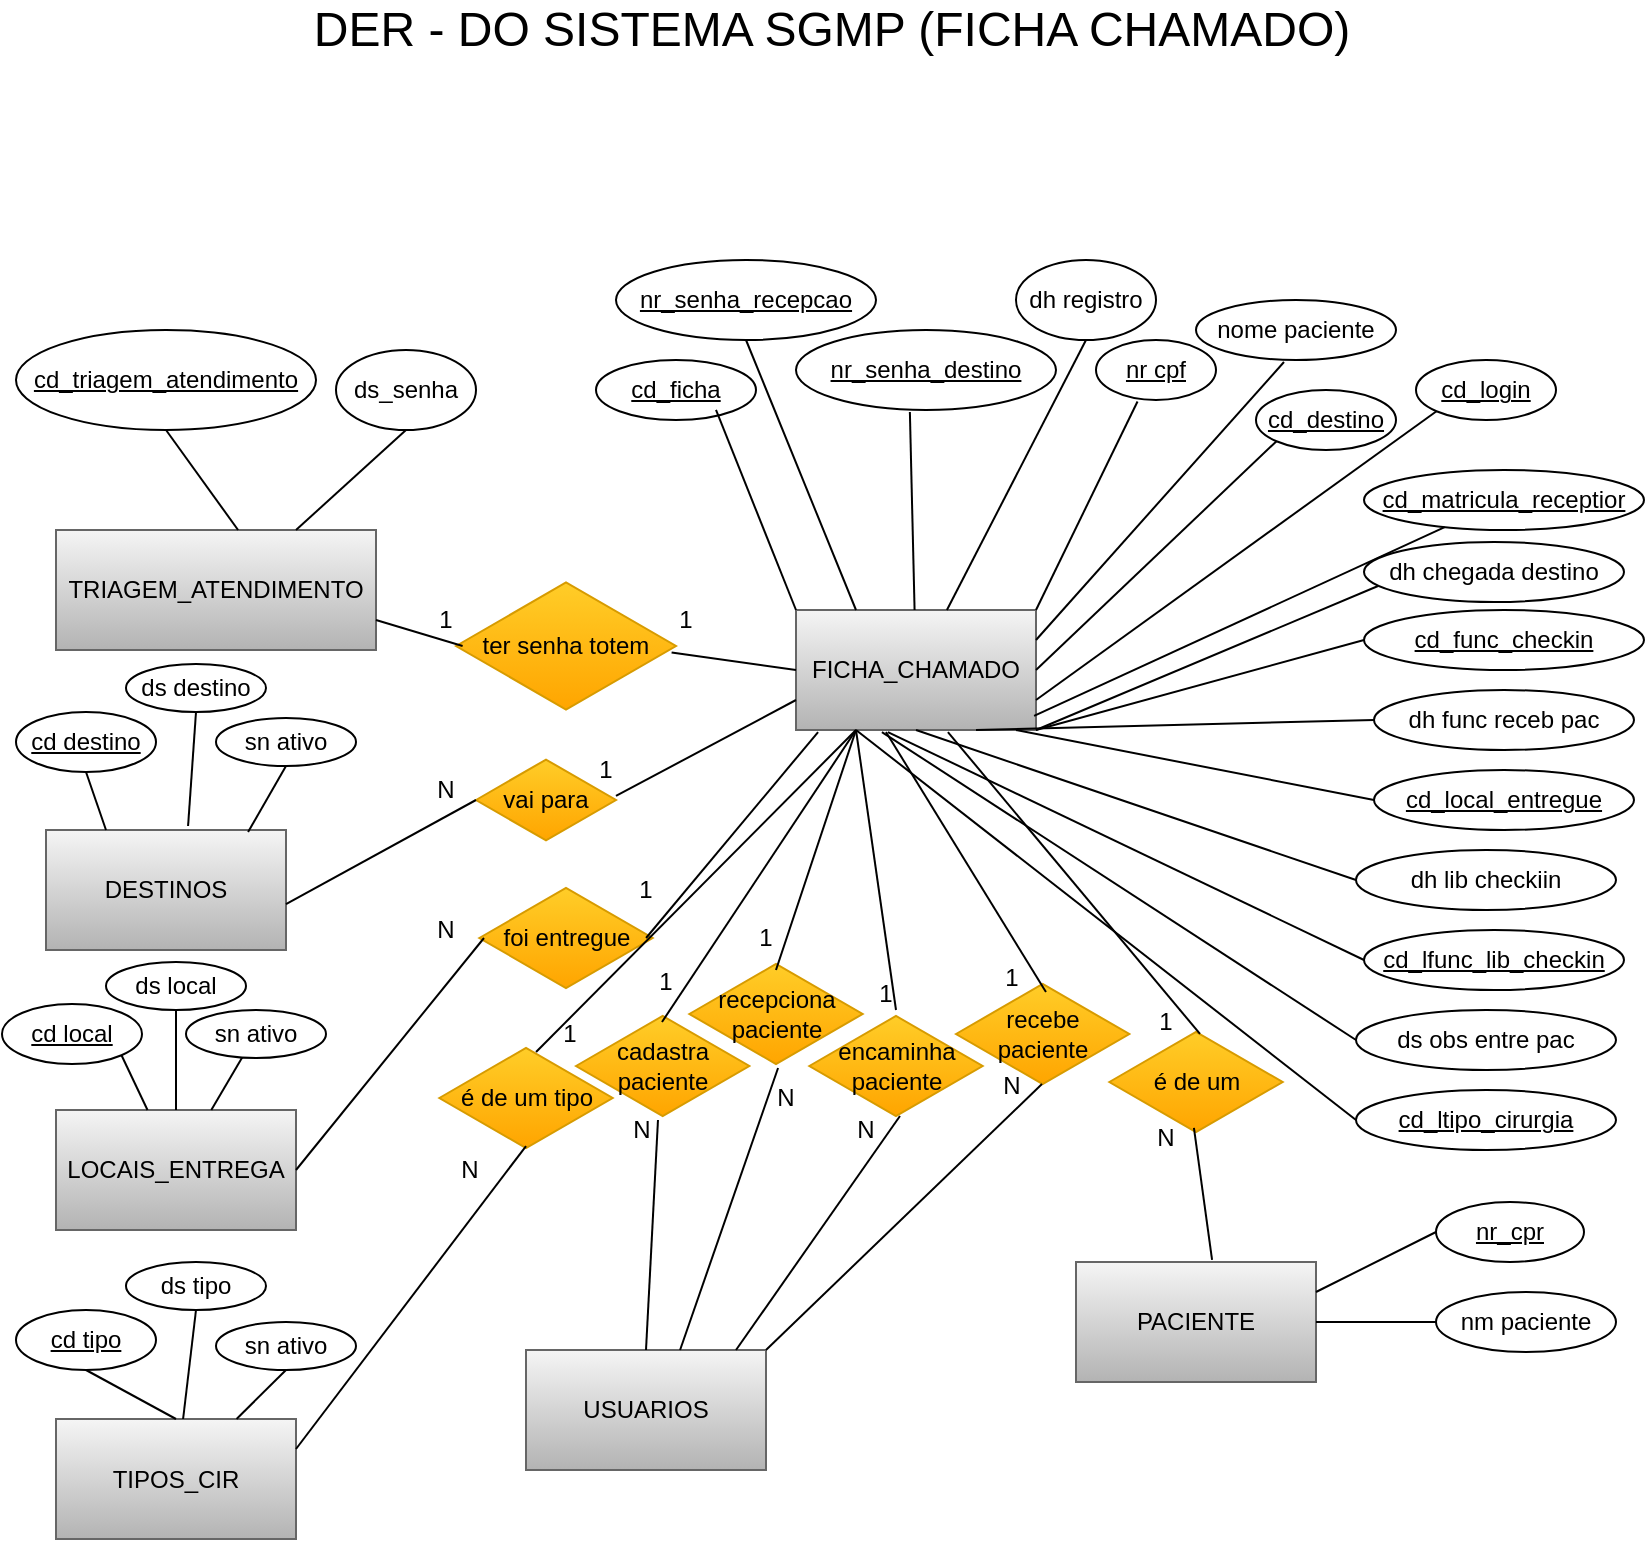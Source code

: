 <mxfile version="20.8.20" type="github">
  <diagram name="Página-1" id="LD10V7lSq9T8Y7XWwP9y">
    <mxGraphModel dx="880" dy="476" grid="1" gridSize="10" guides="1" tooltips="1" connect="1" arrows="1" fold="1" page="1" pageScale="1" pageWidth="827" pageHeight="1169" math="0" shadow="0">
      <root>
        <mxCell id="0" />
        <mxCell id="1" parent="0" />
        <mxCell id="zRoMdkS9_1AER4-9lOQv-1" value="TRIAGEM_ATENDIMENTO" style="rounded=0;whiteSpace=wrap;html=1;fillColor=#f5f5f5;gradientColor=#b3b3b3;strokeColor=#666666;" vertex="1" parent="1">
          <mxGeometry x="27" y="285" width="160" height="60" as="geometry" />
        </mxCell>
        <mxCell id="zRoMdkS9_1AER4-9lOQv-2" value="&lt;u&gt;cd_triagem_atendimento&lt;/u&gt;" style="ellipse;whiteSpace=wrap;html=1;" vertex="1" parent="1">
          <mxGeometry x="7" y="185" width="150" height="50" as="geometry" />
        </mxCell>
        <mxCell id="zRoMdkS9_1AER4-9lOQv-3" value="ds_senha" style="ellipse;whiteSpace=wrap;html=1;" vertex="1" parent="1">
          <mxGeometry x="167" y="195" width="70" height="40" as="geometry" />
        </mxCell>
        <mxCell id="zRoMdkS9_1AER4-9lOQv-4" value="" style="endArrow=none;html=1;rounded=0;exitX=0.5;exitY=1;exitDx=0;exitDy=0;entryX=0.569;entryY=0;entryDx=0;entryDy=0;entryPerimeter=0;" edge="1" parent="1" source="zRoMdkS9_1AER4-9lOQv-2" target="zRoMdkS9_1AER4-9lOQv-1">
          <mxGeometry width="50" height="50" relative="1" as="geometry">
            <mxPoint x="377" y="315" as="sourcePoint" />
            <mxPoint x="427" y="265" as="targetPoint" />
          </mxGeometry>
        </mxCell>
        <mxCell id="zRoMdkS9_1AER4-9lOQv-5" value="" style="endArrow=none;html=1;rounded=0;exitX=0.75;exitY=0;exitDx=0;exitDy=0;entryX=0.5;entryY=1;entryDx=0;entryDy=0;" edge="1" parent="1" source="zRoMdkS9_1AER4-9lOQv-1" target="zRoMdkS9_1AER4-9lOQv-3">
          <mxGeometry width="50" height="50" relative="1" as="geometry">
            <mxPoint x="377" y="315" as="sourcePoint" />
            <mxPoint x="427" y="265" as="targetPoint" />
          </mxGeometry>
        </mxCell>
        <mxCell id="zRoMdkS9_1AER4-9lOQv-6" value="FICHA_CHAMADO" style="rounded=0;whiteSpace=wrap;html=1;fillColor=#f5f5f5;gradientColor=#b3b3b3;strokeColor=#666666;" vertex="1" parent="1">
          <mxGeometry x="397" y="325" width="120" height="60" as="geometry" />
        </mxCell>
        <mxCell id="zRoMdkS9_1AER4-9lOQv-7" value="&lt;u&gt;cd_ficha&lt;/u&gt;" style="ellipse;whiteSpace=wrap;html=1;" vertex="1" parent="1">
          <mxGeometry x="297" y="200" width="80" height="30" as="geometry" />
        </mxCell>
        <mxCell id="zRoMdkS9_1AER4-9lOQv-8" value="" style="endArrow=none;html=1;rounded=0;entryX=0.75;entryY=0.833;entryDx=0;entryDy=0;entryPerimeter=0;exitX=0;exitY=0;exitDx=0;exitDy=0;" edge="1" parent="1" source="zRoMdkS9_1AER4-9lOQv-6" target="zRoMdkS9_1AER4-9lOQv-7">
          <mxGeometry width="50" height="50" relative="1" as="geometry">
            <mxPoint x="377" y="315" as="sourcePoint" />
            <mxPoint x="427" y="265" as="targetPoint" />
          </mxGeometry>
        </mxCell>
        <mxCell id="zRoMdkS9_1AER4-9lOQv-10" value="&lt;u&gt;nr_senha_recepcao&lt;/u&gt;" style="ellipse;whiteSpace=wrap;html=1;" vertex="1" parent="1">
          <mxGeometry x="307" y="150" width="130" height="40" as="geometry" />
        </mxCell>
        <mxCell id="zRoMdkS9_1AER4-9lOQv-11" value="" style="endArrow=none;html=1;rounded=0;entryX=0.5;entryY=1;entryDx=0;entryDy=0;exitX=0.25;exitY=0;exitDx=0;exitDy=0;" edge="1" parent="1" source="zRoMdkS9_1AER4-9lOQv-6" target="zRoMdkS9_1AER4-9lOQv-10">
          <mxGeometry width="50" height="50" relative="1" as="geometry">
            <mxPoint x="377" y="315" as="sourcePoint" />
            <mxPoint x="427" y="265" as="targetPoint" />
          </mxGeometry>
        </mxCell>
        <mxCell id="zRoMdkS9_1AER4-9lOQv-13" value="&lt;u&gt;nr_senha_destino&lt;/u&gt;" style="ellipse;whiteSpace=wrap;html=1;" vertex="1" parent="1">
          <mxGeometry x="397" y="185" width="130" height="40" as="geometry" />
        </mxCell>
        <mxCell id="zRoMdkS9_1AER4-9lOQv-14" value="" style="endArrow=none;html=1;rounded=0;entryX=0.438;entryY=1.025;entryDx=0;entryDy=0;entryPerimeter=0;" edge="1" parent="1" source="zRoMdkS9_1AER4-9lOQv-6" target="zRoMdkS9_1AER4-9lOQv-13">
          <mxGeometry width="50" height="50" relative="1" as="geometry">
            <mxPoint x="377" y="315" as="sourcePoint" />
            <mxPoint x="427" y="265" as="targetPoint" />
          </mxGeometry>
        </mxCell>
        <mxCell id="zRoMdkS9_1AER4-9lOQv-15" value="dh registro" style="ellipse;whiteSpace=wrap;html=1;" vertex="1" parent="1">
          <mxGeometry x="507" y="150" width="70" height="40" as="geometry" />
        </mxCell>
        <mxCell id="zRoMdkS9_1AER4-9lOQv-16" value="" style="endArrow=none;html=1;rounded=0;entryX=0.5;entryY=1;entryDx=0;entryDy=0;" edge="1" parent="1" source="zRoMdkS9_1AER4-9lOQv-6" target="zRoMdkS9_1AER4-9lOQv-15">
          <mxGeometry width="50" height="50" relative="1" as="geometry">
            <mxPoint x="377" y="315" as="sourcePoint" />
            <mxPoint x="427" y="265" as="targetPoint" />
          </mxGeometry>
        </mxCell>
        <mxCell id="zRoMdkS9_1AER4-9lOQv-17" value="&lt;u&gt;nr cpf&lt;/u&gt;" style="ellipse;whiteSpace=wrap;html=1;" vertex="1" parent="1">
          <mxGeometry x="547" y="190" width="60" height="30" as="geometry" />
        </mxCell>
        <mxCell id="zRoMdkS9_1AER4-9lOQv-18" value="" style="endArrow=none;html=1;rounded=0;entryX=0.346;entryY=1.025;entryDx=0;entryDy=0;entryPerimeter=0;exitX=1;exitY=0;exitDx=0;exitDy=0;" edge="1" parent="1" source="zRoMdkS9_1AER4-9lOQv-6" target="zRoMdkS9_1AER4-9lOQv-17">
          <mxGeometry width="50" height="50" relative="1" as="geometry">
            <mxPoint x="377" y="315" as="sourcePoint" />
            <mxPoint x="427" y="265" as="targetPoint" />
          </mxGeometry>
        </mxCell>
        <mxCell id="zRoMdkS9_1AER4-9lOQv-19" value="nome paciente" style="ellipse;whiteSpace=wrap;html=1;" vertex="1" parent="1">
          <mxGeometry x="597" y="170" width="100" height="30" as="geometry" />
        </mxCell>
        <mxCell id="zRoMdkS9_1AER4-9lOQv-20" value="" style="endArrow=none;html=1;rounded=0;entryX=0.44;entryY=1.033;entryDx=0;entryDy=0;entryPerimeter=0;exitX=1;exitY=0.25;exitDx=0;exitDy=0;" edge="1" parent="1" source="zRoMdkS9_1AER4-9lOQv-6" target="zRoMdkS9_1AER4-9lOQv-19">
          <mxGeometry width="50" height="50" relative="1" as="geometry">
            <mxPoint x="377" y="315" as="sourcePoint" />
            <mxPoint x="427" y="265" as="targetPoint" />
          </mxGeometry>
        </mxCell>
        <mxCell id="zRoMdkS9_1AER4-9lOQv-21" value="&lt;u&gt;cd_destino&lt;/u&gt;" style="ellipse;whiteSpace=wrap;html=1;" vertex="1" parent="1">
          <mxGeometry x="627" y="215" width="70" height="30" as="geometry" />
        </mxCell>
        <mxCell id="zRoMdkS9_1AER4-9lOQv-22" value="" style="endArrow=none;html=1;rounded=0;entryX=0;entryY=1;entryDx=0;entryDy=0;exitX=1;exitY=0.5;exitDx=0;exitDy=0;" edge="1" parent="1" source="zRoMdkS9_1AER4-9lOQv-6" target="zRoMdkS9_1AER4-9lOQv-21">
          <mxGeometry width="50" height="50" relative="1" as="geometry">
            <mxPoint x="597" y="315" as="sourcePoint" />
            <mxPoint x="647" y="255" as="targetPoint" />
          </mxGeometry>
        </mxCell>
        <mxCell id="zRoMdkS9_1AER4-9lOQv-23" value="&lt;u&gt;cd_login&lt;/u&gt;" style="ellipse;whiteSpace=wrap;html=1;" vertex="1" parent="1">
          <mxGeometry x="707" y="200" width="70" height="30" as="geometry" />
        </mxCell>
        <mxCell id="zRoMdkS9_1AER4-9lOQv-24" value="" style="endArrow=none;html=1;rounded=0;entryX=0;entryY=1;entryDx=0;entryDy=0;exitX=1;exitY=0.75;exitDx=0;exitDy=0;" edge="1" parent="1" source="zRoMdkS9_1AER4-9lOQv-6" target="zRoMdkS9_1AER4-9lOQv-23">
          <mxGeometry width="50" height="50" relative="1" as="geometry">
            <mxPoint x="597" y="315" as="sourcePoint" />
            <mxPoint x="647" y="265" as="targetPoint" />
          </mxGeometry>
        </mxCell>
        <mxCell id="zRoMdkS9_1AER4-9lOQv-25" value="&lt;u&gt;cd_matricula_receptior&lt;/u&gt;" style="ellipse;whiteSpace=wrap;html=1;" vertex="1" parent="1">
          <mxGeometry x="681" y="255" width="140" height="30" as="geometry" />
        </mxCell>
        <mxCell id="zRoMdkS9_1AER4-9lOQv-26" value="" style="endArrow=none;html=1;rounded=0;exitX=0.992;exitY=0.883;exitDx=0;exitDy=0;exitPerimeter=0;" edge="1" parent="1" source="zRoMdkS9_1AER4-9lOQv-6" target="zRoMdkS9_1AER4-9lOQv-25">
          <mxGeometry width="50" height="50" relative="1" as="geometry">
            <mxPoint x="597" y="315" as="sourcePoint" />
            <mxPoint x="647" y="265" as="targetPoint" />
          </mxGeometry>
        </mxCell>
        <mxCell id="zRoMdkS9_1AER4-9lOQv-27" value="dh chegada destino" style="ellipse;whiteSpace=wrap;html=1;" vertex="1" parent="1">
          <mxGeometry x="681" y="291" width="130" height="30" as="geometry" />
        </mxCell>
        <mxCell id="zRoMdkS9_1AER4-9lOQv-28" value="" style="endArrow=none;html=1;rounded=0;exitX=1;exitY=1;exitDx=0;exitDy=0;entryX=0.054;entryY=0.733;entryDx=0;entryDy=0;entryPerimeter=0;" edge="1" parent="1" source="zRoMdkS9_1AER4-9lOQv-6" target="zRoMdkS9_1AER4-9lOQv-27">
          <mxGeometry width="50" height="50" relative="1" as="geometry">
            <mxPoint x="597" y="315" as="sourcePoint" />
            <mxPoint x="647" y="265" as="targetPoint" />
          </mxGeometry>
        </mxCell>
        <mxCell id="zRoMdkS9_1AER4-9lOQv-29" value="&lt;u&gt;cd_func_checkin&lt;/u&gt;" style="ellipse;whiteSpace=wrap;html=1;" vertex="1" parent="1">
          <mxGeometry x="681" y="325" width="140" height="30" as="geometry" />
        </mxCell>
        <mxCell id="zRoMdkS9_1AER4-9lOQv-30" value="" style="endArrow=none;html=1;rounded=0;exitX=1;exitY=1;exitDx=0;exitDy=0;entryX=0;entryY=0.5;entryDx=0;entryDy=0;" edge="1" parent="1" source="zRoMdkS9_1AER4-9lOQv-6" target="zRoMdkS9_1AER4-9lOQv-29">
          <mxGeometry width="50" height="50" relative="1" as="geometry">
            <mxPoint x="597" y="315" as="sourcePoint" />
            <mxPoint x="647" y="265" as="targetPoint" />
          </mxGeometry>
        </mxCell>
        <mxCell id="zRoMdkS9_1AER4-9lOQv-31" value="dh func receb pac" style="ellipse;whiteSpace=wrap;html=1;" vertex="1" parent="1">
          <mxGeometry x="686" y="365" width="130" height="30" as="geometry" />
        </mxCell>
        <mxCell id="zRoMdkS9_1AER4-9lOQv-32" value="" style="endArrow=none;html=1;rounded=0;exitX=0.75;exitY=1;exitDx=0;exitDy=0;entryX=0;entryY=0.5;entryDx=0;entryDy=0;" edge="1" parent="1" source="zRoMdkS9_1AER4-9lOQv-6" target="zRoMdkS9_1AER4-9lOQv-31">
          <mxGeometry width="50" height="50" relative="1" as="geometry">
            <mxPoint x="597" y="315" as="sourcePoint" />
            <mxPoint x="647" y="265" as="targetPoint" />
          </mxGeometry>
        </mxCell>
        <mxCell id="zRoMdkS9_1AER4-9lOQv-33" value="&lt;u&gt;cd_local_entregue&lt;/u&gt;" style="ellipse;whiteSpace=wrap;html=1;" vertex="1" parent="1">
          <mxGeometry x="686" y="405" width="130" height="30" as="geometry" />
        </mxCell>
        <mxCell id="zRoMdkS9_1AER4-9lOQv-34" value="" style="endArrow=none;html=1;rounded=0;entryX=0;entryY=0.5;entryDx=0;entryDy=0;" edge="1" parent="1" target="zRoMdkS9_1AER4-9lOQv-33">
          <mxGeometry width="50" height="50" relative="1" as="geometry">
            <mxPoint x="507" y="385" as="sourcePoint" />
            <mxPoint x="647" y="265" as="targetPoint" />
          </mxGeometry>
        </mxCell>
        <mxCell id="zRoMdkS9_1AER4-9lOQv-35" value="dh lib checkiin" style="ellipse;whiteSpace=wrap;html=1;" vertex="1" parent="1">
          <mxGeometry x="677" y="445" width="130" height="30" as="geometry" />
        </mxCell>
        <mxCell id="zRoMdkS9_1AER4-9lOQv-36" value="" style="endArrow=none;html=1;rounded=0;exitX=0.5;exitY=1;exitDx=0;exitDy=0;entryX=0;entryY=0.5;entryDx=0;entryDy=0;" edge="1" parent="1" source="zRoMdkS9_1AER4-9lOQv-6" target="zRoMdkS9_1AER4-9lOQv-35">
          <mxGeometry width="50" height="50" relative="1" as="geometry">
            <mxPoint x="597" y="315" as="sourcePoint" />
            <mxPoint x="647" y="265" as="targetPoint" />
          </mxGeometry>
        </mxCell>
        <mxCell id="zRoMdkS9_1AER4-9lOQv-37" value="&lt;u&gt;cd_lfunc_lib_checkin&lt;/u&gt;" style="ellipse;whiteSpace=wrap;html=1;" vertex="1" parent="1">
          <mxGeometry x="681" y="485" width="130" height="30" as="geometry" />
        </mxCell>
        <mxCell id="zRoMdkS9_1AER4-9lOQv-38" value="" style="endArrow=none;html=1;rounded=0;exitX=0.383;exitY=1.017;exitDx=0;exitDy=0;exitPerimeter=0;entryX=0;entryY=0.5;entryDx=0;entryDy=0;" edge="1" parent="1" source="zRoMdkS9_1AER4-9lOQv-6" target="zRoMdkS9_1AER4-9lOQv-37">
          <mxGeometry width="50" height="50" relative="1" as="geometry">
            <mxPoint x="597" y="315" as="sourcePoint" />
            <mxPoint x="677" y="495" as="targetPoint" />
          </mxGeometry>
        </mxCell>
        <mxCell id="zRoMdkS9_1AER4-9lOQv-39" value="ds obs entre pac" style="ellipse;whiteSpace=wrap;html=1;" vertex="1" parent="1">
          <mxGeometry x="677" y="525" width="130" height="30" as="geometry" />
        </mxCell>
        <mxCell id="zRoMdkS9_1AER4-9lOQv-40" value="" style="endArrow=none;html=1;rounded=0;entryX=0.358;entryY=1.017;entryDx=0;entryDy=0;entryPerimeter=0;exitX=0;exitY=0.5;exitDx=0;exitDy=0;" edge="1" parent="1" source="zRoMdkS9_1AER4-9lOQv-39" target="zRoMdkS9_1AER4-9lOQv-6">
          <mxGeometry width="50" height="50" relative="1" as="geometry">
            <mxPoint x="417" y="415" as="sourcePoint" />
            <mxPoint x="467" y="365" as="targetPoint" />
          </mxGeometry>
        </mxCell>
        <mxCell id="zRoMdkS9_1AER4-9lOQv-41" value="&lt;u&gt;cd_ltipo_cirurgia&lt;/u&gt;" style="ellipse;whiteSpace=wrap;html=1;" vertex="1" parent="1">
          <mxGeometry x="677" y="565" width="130" height="30" as="geometry" />
        </mxCell>
        <mxCell id="zRoMdkS9_1AER4-9lOQv-42" value="" style="endArrow=none;html=1;rounded=0;entryX=0.25;entryY=1;entryDx=0;entryDy=0;exitX=0;exitY=0.5;exitDx=0;exitDy=0;" edge="1" parent="1" source="zRoMdkS9_1AER4-9lOQv-41" target="zRoMdkS9_1AER4-9lOQv-6">
          <mxGeometry width="50" height="50" relative="1" as="geometry">
            <mxPoint x="417" y="415" as="sourcePoint" />
            <mxPoint x="467" y="365" as="targetPoint" />
          </mxGeometry>
        </mxCell>
        <mxCell id="zRoMdkS9_1AER4-9lOQv-43" value="ter senha totem" style="html=1;whiteSpace=wrap;aspect=fixed;shape=isoRectangle;fillColor=#ffcd28;gradientColor=#ffa500;strokeColor=#d79b00;" vertex="1" parent="1">
          <mxGeometry x="227" y="310" width="110" height="66" as="geometry" />
        </mxCell>
        <mxCell id="zRoMdkS9_1AER4-9lOQv-44" value="" style="endArrow=none;html=1;rounded=0;entryX=1;entryY=0.75;entryDx=0;entryDy=0;exitX=0.03;exitY=0.5;exitDx=0;exitDy=0;exitPerimeter=0;" edge="1" parent="1" source="zRoMdkS9_1AER4-9lOQv-43" target="zRoMdkS9_1AER4-9lOQv-1">
          <mxGeometry width="50" height="50" relative="1" as="geometry">
            <mxPoint x="157" y="415" as="sourcePoint" />
            <mxPoint x="207" y="365" as="targetPoint" />
          </mxGeometry>
        </mxCell>
        <mxCell id="zRoMdkS9_1AER4-9lOQv-45" value="" style="endArrow=none;html=1;rounded=0;entryX=0.98;entryY=0.55;entryDx=0;entryDy=0;entryPerimeter=0;exitX=0;exitY=0.5;exitDx=0;exitDy=0;" edge="1" parent="1" source="zRoMdkS9_1AER4-9lOQv-6" target="zRoMdkS9_1AER4-9lOQv-43">
          <mxGeometry width="50" height="50" relative="1" as="geometry">
            <mxPoint x="157" y="415" as="sourcePoint" />
            <mxPoint x="207" y="365" as="targetPoint" />
          </mxGeometry>
        </mxCell>
        <mxCell id="zRoMdkS9_1AER4-9lOQv-46" value="1" style="text;html=1;strokeColor=none;fillColor=none;align=center;verticalAlign=middle;whiteSpace=wrap;rounded=0;" vertex="1" parent="1">
          <mxGeometry x="207" y="320" width="30" height="20" as="geometry" />
        </mxCell>
        <mxCell id="zRoMdkS9_1AER4-9lOQv-47" value="1" style="text;html=1;strokeColor=none;fillColor=none;align=center;verticalAlign=middle;whiteSpace=wrap;rounded=0;" vertex="1" parent="1">
          <mxGeometry x="327" y="320" width="30" height="20" as="geometry" />
        </mxCell>
        <mxCell id="zRoMdkS9_1AER4-9lOQv-48" value="DESTINOS" style="rounded=0;whiteSpace=wrap;html=1;fillColor=#f5f5f5;gradientColor=#b3b3b3;strokeColor=#666666;" vertex="1" parent="1">
          <mxGeometry x="22" y="435" width="120" height="60" as="geometry" />
        </mxCell>
        <mxCell id="zRoMdkS9_1AER4-9lOQv-49" value="LOCAIS_ENTREGA" style="rounded=0;whiteSpace=wrap;html=1;fillColor=#f5f5f5;gradientColor=#b3b3b3;strokeColor=#666666;" vertex="1" parent="1">
          <mxGeometry x="27" y="575" width="120" height="60" as="geometry" />
        </mxCell>
        <mxCell id="zRoMdkS9_1AER4-9lOQv-50" value="TIPOS_CIR" style="rounded=0;whiteSpace=wrap;html=1;fillColor=#f5f5f5;gradientColor=#b3b3b3;strokeColor=#666666;" vertex="1" parent="1">
          <mxGeometry x="27" y="729.5" width="120" height="60" as="geometry" />
        </mxCell>
        <mxCell id="zRoMdkS9_1AER4-9lOQv-53" value="USUARIOS" style="rounded=0;whiteSpace=wrap;html=1;fillColor=#f5f5f5;gradientColor=#b3b3b3;strokeColor=#666666;" vertex="1" parent="1">
          <mxGeometry x="262" y="695" width="120" height="60" as="geometry" />
        </mxCell>
        <mxCell id="zRoMdkS9_1AER4-9lOQv-54" value="PACIENTE" style="rounded=0;whiteSpace=wrap;html=1;fillColor=#f5f5f5;gradientColor=#b3b3b3;strokeColor=#666666;" vertex="1" parent="1">
          <mxGeometry x="537" y="651" width="120" height="60" as="geometry" />
        </mxCell>
        <mxCell id="zRoMdkS9_1AER4-9lOQv-55" value="&lt;u&gt;cd destino&lt;/u&gt;" style="ellipse;whiteSpace=wrap;html=1;" vertex="1" parent="1">
          <mxGeometry x="7" y="376" width="70" height="30" as="geometry" />
        </mxCell>
        <mxCell id="zRoMdkS9_1AER4-9lOQv-56" value="ds destino" style="ellipse;whiteSpace=wrap;html=1;" vertex="1" parent="1">
          <mxGeometry x="62" y="352" width="70" height="24" as="geometry" />
        </mxCell>
        <mxCell id="zRoMdkS9_1AER4-9lOQv-57" value="sn ativo" style="ellipse;whiteSpace=wrap;html=1;" vertex="1" parent="1">
          <mxGeometry x="107" y="379" width="70" height="24" as="geometry" />
        </mxCell>
        <mxCell id="zRoMdkS9_1AER4-9lOQv-58" value="" style="endArrow=none;html=1;rounded=0;entryX=0.5;entryY=1;entryDx=0;entryDy=0;exitX=0.25;exitY=0;exitDx=0;exitDy=0;" edge="1" parent="1" source="zRoMdkS9_1AER4-9lOQv-48" target="zRoMdkS9_1AER4-9lOQv-55">
          <mxGeometry width="50" height="50" relative="1" as="geometry">
            <mxPoint x="157" y="415" as="sourcePoint" />
            <mxPoint x="207" y="365" as="targetPoint" />
          </mxGeometry>
        </mxCell>
        <mxCell id="zRoMdkS9_1AER4-9lOQv-59" value="" style="endArrow=none;html=1;rounded=0;entryX=0.5;entryY=1;entryDx=0;entryDy=0;exitX=0.592;exitY=-0.033;exitDx=0;exitDy=0;exitPerimeter=0;" edge="1" parent="1" source="zRoMdkS9_1AER4-9lOQv-48" target="zRoMdkS9_1AER4-9lOQv-56">
          <mxGeometry width="50" height="50" relative="1" as="geometry">
            <mxPoint x="157" y="415" as="sourcePoint" />
            <mxPoint x="207" y="365" as="targetPoint" />
          </mxGeometry>
        </mxCell>
        <mxCell id="zRoMdkS9_1AER4-9lOQv-60" value="" style="endArrow=none;html=1;rounded=0;entryX=0.5;entryY=1;entryDx=0;entryDy=0;exitX=0.842;exitY=0.017;exitDx=0;exitDy=0;exitPerimeter=0;" edge="1" parent="1" source="zRoMdkS9_1AER4-9lOQv-48" target="zRoMdkS9_1AER4-9lOQv-57">
          <mxGeometry width="50" height="50" relative="1" as="geometry">
            <mxPoint x="157" y="415" as="sourcePoint" />
            <mxPoint x="207" y="365" as="targetPoint" />
          </mxGeometry>
        </mxCell>
        <mxCell id="zRoMdkS9_1AER4-9lOQv-61" value="vai para" style="html=1;whiteSpace=wrap;aspect=fixed;shape=isoRectangle;fillColor=#ffcd28;gradientColor=#ffa500;strokeColor=#d79b00;" vertex="1" parent="1">
          <mxGeometry x="237" y="399" width="70" height="42" as="geometry" />
        </mxCell>
        <mxCell id="zRoMdkS9_1AER4-9lOQv-62" value="" style="endArrow=none;html=1;rounded=0;exitX=1;exitY=0.617;exitDx=0;exitDy=0;exitPerimeter=0;entryX=0;entryY=0.5;entryDx=0;entryDy=0;entryPerimeter=0;" edge="1" parent="1" source="zRoMdkS9_1AER4-9lOQv-48" target="zRoMdkS9_1AER4-9lOQv-61">
          <mxGeometry width="50" height="50" relative="1" as="geometry">
            <mxPoint x="157" y="415" as="sourcePoint" />
            <mxPoint x="207" y="365" as="targetPoint" />
          </mxGeometry>
        </mxCell>
        <mxCell id="zRoMdkS9_1AER4-9lOQv-63" value="" style="endArrow=none;html=1;rounded=0;entryX=0;entryY=0.75;entryDx=0;entryDy=0;exitX=1;exitY=0.452;exitDx=0;exitDy=0;exitPerimeter=0;" edge="1" parent="1" source="zRoMdkS9_1AER4-9lOQv-61" target="zRoMdkS9_1AER4-9lOQv-6">
          <mxGeometry width="50" height="50" relative="1" as="geometry">
            <mxPoint x="157" y="415" as="sourcePoint" />
            <mxPoint x="207" y="365" as="targetPoint" />
          </mxGeometry>
        </mxCell>
        <mxCell id="zRoMdkS9_1AER4-9lOQv-64" value="1" style="text;html=1;strokeColor=none;fillColor=none;align=center;verticalAlign=middle;whiteSpace=wrap;rounded=0;" vertex="1" parent="1">
          <mxGeometry x="287" y="395" width="30" height="20" as="geometry" />
        </mxCell>
        <mxCell id="zRoMdkS9_1AER4-9lOQv-65" value="N" style="text;html=1;strokeColor=none;fillColor=none;align=center;verticalAlign=middle;whiteSpace=wrap;rounded=0;" vertex="1" parent="1">
          <mxGeometry x="207" y="405" width="30" height="20" as="geometry" />
        </mxCell>
        <mxCell id="zRoMdkS9_1AER4-9lOQv-66" value="foi entregue" style="html=1;whiteSpace=wrap;aspect=fixed;shape=isoRectangle;fillColor=#ffcd28;gradientColor=#ffa500;strokeColor=#d79b00;" vertex="1" parent="1">
          <mxGeometry x="238.66" y="463" width="86.67" height="52" as="geometry" />
        </mxCell>
        <mxCell id="zRoMdkS9_1AER4-9lOQv-67" value="" style="endArrow=none;html=1;rounded=0;entryX=0.092;entryY=1.017;entryDx=0;entryDy=0;entryPerimeter=0;exitX=0.962;exitY=0.5;exitDx=0;exitDy=0;exitPerimeter=0;" edge="1" parent="1" source="zRoMdkS9_1AER4-9lOQv-66" target="zRoMdkS9_1AER4-9lOQv-6">
          <mxGeometry width="50" height="50" relative="1" as="geometry">
            <mxPoint x="287" y="465" as="sourcePoint" />
            <mxPoint x="207" y="365" as="targetPoint" />
          </mxGeometry>
        </mxCell>
        <mxCell id="zRoMdkS9_1AER4-9lOQv-68" value="" style="endArrow=none;html=1;rounded=0;entryX=0.027;entryY=0.5;entryDx=0;entryDy=0;entryPerimeter=0;exitX=1;exitY=0.5;exitDx=0;exitDy=0;" edge="1" parent="1" source="zRoMdkS9_1AER4-9lOQv-49" target="zRoMdkS9_1AER4-9lOQv-66">
          <mxGeometry width="50" height="50" relative="1" as="geometry">
            <mxPoint x="157" y="415" as="sourcePoint" />
            <mxPoint x="207" y="365" as="targetPoint" />
          </mxGeometry>
        </mxCell>
        <mxCell id="zRoMdkS9_1AER4-9lOQv-69" value="1" style="text;html=1;strokeColor=none;fillColor=none;align=center;verticalAlign=middle;whiteSpace=wrap;rounded=0;" vertex="1" parent="1">
          <mxGeometry x="307" y="455" width="30" height="20" as="geometry" />
        </mxCell>
        <mxCell id="zRoMdkS9_1AER4-9lOQv-70" value="N" style="text;html=1;strokeColor=none;fillColor=none;align=center;verticalAlign=middle;whiteSpace=wrap;rounded=0;" vertex="1" parent="1">
          <mxGeometry x="207" y="475" width="30" height="20" as="geometry" />
        </mxCell>
        <mxCell id="zRoMdkS9_1AER4-9lOQv-71" value="&lt;u&gt;cd local&lt;/u&gt;" style="ellipse;whiteSpace=wrap;html=1;" vertex="1" parent="1">
          <mxGeometry y="522" width="70" height="30" as="geometry" />
        </mxCell>
        <mxCell id="zRoMdkS9_1AER4-9lOQv-72" value="" style="endArrow=none;html=1;rounded=0;entryX=1;entryY=1;entryDx=0;entryDy=0;" edge="1" parent="1" source="zRoMdkS9_1AER4-9lOQv-49" target="zRoMdkS9_1AER4-9lOQv-71">
          <mxGeometry width="50" height="50" relative="1" as="geometry">
            <mxPoint x="157" y="615" as="sourcePoint" />
            <mxPoint x="207" y="565" as="targetPoint" />
          </mxGeometry>
        </mxCell>
        <mxCell id="zRoMdkS9_1AER4-9lOQv-73" value="ds local" style="ellipse;whiteSpace=wrap;html=1;" vertex="1" parent="1">
          <mxGeometry x="52" y="501" width="70" height="24" as="geometry" />
        </mxCell>
        <mxCell id="zRoMdkS9_1AER4-9lOQv-74" value="" style="endArrow=none;html=1;rounded=0;entryX=0.5;entryY=1;entryDx=0;entryDy=0;exitX=0.5;exitY=0;exitDx=0;exitDy=0;" edge="1" parent="1" source="zRoMdkS9_1AER4-9lOQv-49" target="zRoMdkS9_1AER4-9lOQv-73">
          <mxGeometry width="50" height="50" relative="1" as="geometry">
            <mxPoint x="157" y="615" as="sourcePoint" />
            <mxPoint x="207" y="565" as="targetPoint" />
          </mxGeometry>
        </mxCell>
        <mxCell id="zRoMdkS9_1AER4-9lOQv-75" value="sn ativo" style="ellipse;whiteSpace=wrap;html=1;" vertex="1" parent="1">
          <mxGeometry x="92" y="525" width="70" height="24" as="geometry" />
        </mxCell>
        <mxCell id="zRoMdkS9_1AER4-9lOQv-76" value="" style="endArrow=none;html=1;rounded=0;" edge="1" parent="1" source="zRoMdkS9_1AER4-9lOQv-49" target="zRoMdkS9_1AER4-9lOQv-75">
          <mxGeometry width="50" height="50" relative="1" as="geometry">
            <mxPoint x="157" y="615" as="sourcePoint" />
            <mxPoint x="207" y="565" as="targetPoint" />
          </mxGeometry>
        </mxCell>
        <mxCell id="zRoMdkS9_1AER4-9lOQv-77" value="&lt;u&gt;cd tipo&lt;/u&gt;" style="ellipse;whiteSpace=wrap;html=1;" vertex="1" parent="1">
          <mxGeometry x="7" y="675" width="70" height="30" as="geometry" />
        </mxCell>
        <mxCell id="zRoMdkS9_1AER4-9lOQv-78" value="ds tipo" style="ellipse;whiteSpace=wrap;html=1;" vertex="1" parent="1">
          <mxGeometry x="62" y="651" width="70" height="24" as="geometry" />
        </mxCell>
        <mxCell id="zRoMdkS9_1AER4-9lOQv-79" value="sn ativo" style="ellipse;whiteSpace=wrap;html=1;" vertex="1" parent="1">
          <mxGeometry x="107" y="681" width="70" height="24" as="geometry" />
        </mxCell>
        <mxCell id="zRoMdkS9_1AER4-9lOQv-80" value="" style="endArrow=none;html=1;rounded=0;entryX=0.5;entryY=1;entryDx=0;entryDy=0;exitX=0.5;exitY=0;exitDx=0;exitDy=0;" edge="1" parent="1" source="zRoMdkS9_1AER4-9lOQv-50" target="zRoMdkS9_1AER4-9lOQv-77">
          <mxGeometry width="50" height="50" relative="1" as="geometry">
            <mxPoint x="77" y="725" as="sourcePoint" />
            <mxPoint x="207" y="665" as="targetPoint" />
          </mxGeometry>
        </mxCell>
        <mxCell id="zRoMdkS9_1AER4-9lOQv-81" value="" style="endArrow=none;html=1;rounded=0;entryX=0.5;entryY=1;entryDx=0;entryDy=0;" edge="1" parent="1" source="zRoMdkS9_1AER4-9lOQv-50" target="zRoMdkS9_1AER4-9lOQv-78">
          <mxGeometry width="50" height="50" relative="1" as="geometry">
            <mxPoint x="157" y="715" as="sourcePoint" />
            <mxPoint x="207" y="665" as="targetPoint" />
          </mxGeometry>
        </mxCell>
        <mxCell id="zRoMdkS9_1AER4-9lOQv-82" value="" style="endArrow=none;html=1;rounded=0;entryX=0.5;entryY=1;entryDx=0;entryDy=0;" edge="1" parent="1" source="zRoMdkS9_1AER4-9lOQv-50" target="zRoMdkS9_1AER4-9lOQv-79">
          <mxGeometry width="50" height="50" relative="1" as="geometry">
            <mxPoint x="157" y="715" as="sourcePoint" />
            <mxPoint x="207" y="665" as="targetPoint" />
          </mxGeometry>
        </mxCell>
        <mxCell id="zRoMdkS9_1AER4-9lOQv-83" value="é de um tipo" style="html=1;whiteSpace=wrap;aspect=fixed;shape=isoRectangle;fillColor=#ffcd28;gradientColor=#ffa500;strokeColor=#d79b00;" vertex="1" parent="1">
          <mxGeometry x="218.67" y="543" width="86.67" height="52" as="geometry" />
        </mxCell>
        <mxCell id="zRoMdkS9_1AER4-9lOQv-84" value="" style="endArrow=none;html=1;rounded=0;entryX=0.25;entryY=1;entryDx=0;entryDy=0;exitX=0.558;exitY=0.058;exitDx=0;exitDy=0;exitPerimeter=0;" edge="1" parent="1" source="zRoMdkS9_1AER4-9lOQv-83" target="zRoMdkS9_1AER4-9lOQv-6">
          <mxGeometry width="50" height="50" relative="1" as="geometry">
            <mxPoint x="284" y="555" as="sourcePoint" />
            <mxPoint x="207" y="465" as="targetPoint" />
          </mxGeometry>
        </mxCell>
        <mxCell id="zRoMdkS9_1AER4-9lOQv-85" value="" style="endArrow=none;html=1;rounded=0;entryX=0.5;entryY=0.962;entryDx=0;entryDy=0;entryPerimeter=0;exitX=1;exitY=0.25;exitDx=0;exitDy=0;" edge="1" parent="1" source="zRoMdkS9_1AER4-9lOQv-50" target="zRoMdkS9_1AER4-9lOQv-83">
          <mxGeometry width="50" height="50" relative="1" as="geometry">
            <mxPoint x="157" y="615" as="sourcePoint" />
            <mxPoint x="207" y="565" as="targetPoint" />
          </mxGeometry>
        </mxCell>
        <mxCell id="zRoMdkS9_1AER4-9lOQv-86" value="1" style="text;html=1;strokeColor=none;fillColor=none;align=center;verticalAlign=middle;whiteSpace=wrap;rounded=0;" vertex="1" parent="1">
          <mxGeometry x="268.66" y="527" width="30" height="20" as="geometry" />
        </mxCell>
        <mxCell id="zRoMdkS9_1AER4-9lOQv-87" value="N" style="text;html=1;strokeColor=none;fillColor=none;align=center;verticalAlign=middle;whiteSpace=wrap;rounded=0;" vertex="1" parent="1">
          <mxGeometry x="218.67" y="595" width="30" height="20" as="geometry" />
        </mxCell>
        <mxCell id="zRoMdkS9_1AER4-9lOQv-88" value="&lt;u&gt;nr_cpr&lt;/u&gt;" style="ellipse;whiteSpace=wrap;html=1;" vertex="1" parent="1">
          <mxGeometry x="717" y="621" width="74" height="30" as="geometry" />
        </mxCell>
        <mxCell id="zRoMdkS9_1AER4-9lOQv-89" value="" style="endArrow=none;html=1;rounded=0;entryX=0;entryY=0.5;entryDx=0;entryDy=0;exitX=1;exitY=0.25;exitDx=0;exitDy=0;" edge="1" parent="1" source="zRoMdkS9_1AER4-9lOQv-54" target="zRoMdkS9_1AER4-9lOQv-88">
          <mxGeometry width="50" height="50" relative="1" as="geometry">
            <mxPoint x="427" y="515" as="sourcePoint" />
            <mxPoint x="477" y="465" as="targetPoint" />
          </mxGeometry>
        </mxCell>
        <mxCell id="zRoMdkS9_1AER4-9lOQv-90" value="nm paciente" style="ellipse;whiteSpace=wrap;html=1;" vertex="1" parent="1">
          <mxGeometry x="717" y="666" width="90" height="30" as="geometry" />
        </mxCell>
        <mxCell id="zRoMdkS9_1AER4-9lOQv-91" value="" style="endArrow=none;html=1;rounded=0;entryX=0;entryY=0.5;entryDx=0;entryDy=0;exitX=1;exitY=0.5;exitDx=0;exitDy=0;" edge="1" parent="1" source="zRoMdkS9_1AER4-9lOQv-54" target="zRoMdkS9_1AER4-9lOQv-90">
          <mxGeometry width="50" height="50" relative="1" as="geometry">
            <mxPoint x="427" y="865" as="sourcePoint" />
            <mxPoint x="477" y="815" as="targetPoint" />
          </mxGeometry>
        </mxCell>
        <mxCell id="zRoMdkS9_1AER4-9lOQv-92" value="cadastra paciente" style="html=1;whiteSpace=wrap;aspect=fixed;shape=isoRectangle;fillColor=#ffcd28;gradientColor=#ffa500;strokeColor=#d79b00;" vertex="1" parent="1">
          <mxGeometry x="287" y="527" width="86.67" height="52" as="geometry" />
        </mxCell>
        <mxCell id="zRoMdkS9_1AER4-9lOQv-93" value="é de um" style="html=1;whiteSpace=wrap;aspect=fixed;shape=isoRectangle;fillColor=#ffcd28;gradientColor=#ffa500;strokeColor=#d79b00;" vertex="1" parent="1">
          <mxGeometry x="553.67" y="535" width="86.67" height="52" as="geometry" />
        </mxCell>
        <mxCell id="zRoMdkS9_1AER4-9lOQv-94" value="" style="endArrow=none;html=1;rounded=0;exitX=0.496;exitY=0.077;exitDx=0;exitDy=0;exitPerimeter=0;" edge="1" parent="1" source="zRoMdkS9_1AER4-9lOQv-92">
          <mxGeometry width="50" height="50" relative="1" as="geometry">
            <mxPoint x="337" y="525" as="sourcePoint" />
            <mxPoint x="427" y="385" as="targetPoint" />
          </mxGeometry>
        </mxCell>
        <mxCell id="zRoMdkS9_1AER4-9lOQv-95" value="" style="endArrow=none;html=1;rounded=0;exitX=0.473;exitY=1.019;exitDx=0;exitDy=0;exitPerimeter=0;entryX=0.5;entryY=0;entryDx=0;entryDy=0;" edge="1" parent="1" source="zRoMdkS9_1AER4-9lOQv-92" target="zRoMdkS9_1AER4-9lOQv-53">
          <mxGeometry width="50" height="50" relative="1" as="geometry">
            <mxPoint x="427" y="565" as="sourcePoint" />
            <mxPoint x="477" y="515" as="targetPoint" />
          </mxGeometry>
        </mxCell>
        <mxCell id="zRoMdkS9_1AER4-9lOQv-96" value="recepciona paciente" style="html=1;whiteSpace=wrap;aspect=fixed;shape=isoRectangle;fillColor=#ffcd28;gradientColor=#ffa500;strokeColor=#d79b00;" vertex="1" parent="1">
          <mxGeometry x="343.66" y="501" width="86.67" height="52" as="geometry" />
        </mxCell>
        <mxCell id="zRoMdkS9_1AER4-9lOQv-97" value="encaminha&lt;br&gt;paciente" style="html=1;whiteSpace=wrap;aspect=fixed;shape=isoRectangle;fillColor=#ffcd28;gradientColor=#ffa500;strokeColor=#d79b00;" vertex="1" parent="1">
          <mxGeometry x="403.66" y="527" width="86.67" height="52" as="geometry" />
        </mxCell>
        <mxCell id="zRoMdkS9_1AER4-9lOQv-98" value="recebe paciente" style="html=1;whiteSpace=wrap;aspect=fixed;shape=isoRectangle;fillColor=#ffcd28;gradientColor=#ffa500;strokeColor=#d79b00;" vertex="1" parent="1">
          <mxGeometry x="477" y="511" width="86.67" height="52" as="geometry" />
        </mxCell>
        <mxCell id="zRoMdkS9_1AER4-9lOQv-99" value="" style="endArrow=none;html=1;rounded=0;entryX=0.25;entryY=1;entryDx=0;entryDy=0;exitX=0.5;exitY=0.077;exitDx=0;exitDy=0;exitPerimeter=0;" edge="1" parent="1" source="zRoMdkS9_1AER4-9lOQv-96" target="zRoMdkS9_1AER4-9lOQv-6">
          <mxGeometry width="50" height="50" relative="1" as="geometry">
            <mxPoint x="427" y="565" as="sourcePoint" />
            <mxPoint x="477" y="515" as="targetPoint" />
          </mxGeometry>
        </mxCell>
        <mxCell id="zRoMdkS9_1AER4-9lOQv-100" value="" style="endArrow=none;html=1;rounded=0;entryX=0.512;entryY=1.019;entryDx=0;entryDy=0;entryPerimeter=0;exitX=0.642;exitY=0;exitDx=0;exitDy=0;exitPerimeter=0;" edge="1" parent="1" source="zRoMdkS9_1AER4-9lOQv-53" target="zRoMdkS9_1AER4-9lOQv-96">
          <mxGeometry width="50" height="50" relative="1" as="geometry">
            <mxPoint x="347" y="685" as="sourcePoint" />
            <mxPoint x="477" y="515" as="targetPoint" />
          </mxGeometry>
        </mxCell>
        <mxCell id="zRoMdkS9_1AER4-9lOQv-101" value="" style="endArrow=none;html=1;rounded=0;" edge="1" parent="1">
          <mxGeometry width="50" height="50" relative="1" as="geometry">
            <mxPoint x="447" y="525" as="sourcePoint" />
            <mxPoint x="427" y="385" as="targetPoint" />
          </mxGeometry>
        </mxCell>
        <mxCell id="zRoMdkS9_1AER4-9lOQv-103" value="" style="endArrow=none;html=1;rounded=0;entryX=0.875;entryY=0;entryDx=0;entryDy=0;entryPerimeter=0;exitX=0.523;exitY=0.981;exitDx=0;exitDy=0;exitPerimeter=0;" edge="1" parent="1" source="zRoMdkS9_1AER4-9lOQv-97" target="zRoMdkS9_1AER4-9lOQv-53">
          <mxGeometry width="50" height="50" relative="1" as="geometry">
            <mxPoint x="427" y="565" as="sourcePoint" />
            <mxPoint x="477" y="515" as="targetPoint" />
          </mxGeometry>
        </mxCell>
        <mxCell id="zRoMdkS9_1AER4-9lOQv-104" value="" style="endArrow=none;html=1;rounded=0;entryX=0.519;entryY=0.096;entryDx=0;entryDy=0;entryPerimeter=0;exitX=0.375;exitY=1.017;exitDx=0;exitDy=0;exitPerimeter=0;" edge="1" parent="1" source="zRoMdkS9_1AER4-9lOQv-6" target="zRoMdkS9_1AER4-9lOQv-98">
          <mxGeometry width="50" height="50" relative="1" as="geometry">
            <mxPoint x="427" y="565" as="sourcePoint" />
            <mxPoint x="477" y="515" as="targetPoint" />
          </mxGeometry>
        </mxCell>
        <mxCell id="zRoMdkS9_1AER4-9lOQv-105" value="" style="endArrow=none;html=1;rounded=0;entryX=0.496;entryY=0.981;entryDx=0;entryDy=0;entryPerimeter=0;exitX=1;exitY=0;exitDx=0;exitDy=0;" edge="1" parent="1" source="zRoMdkS9_1AER4-9lOQv-53" target="zRoMdkS9_1AER4-9lOQv-98">
          <mxGeometry width="50" height="50" relative="1" as="geometry">
            <mxPoint x="427" y="565" as="sourcePoint" />
            <mxPoint x="477" y="515" as="targetPoint" />
          </mxGeometry>
        </mxCell>
        <mxCell id="zRoMdkS9_1AER4-9lOQv-106" value="" style="endArrow=none;html=1;rounded=0;entryX=0.523;entryY=0.038;entryDx=0;entryDy=0;entryPerimeter=0;exitX=0.633;exitY=1.017;exitDx=0;exitDy=0;exitPerimeter=0;" edge="1" parent="1" source="zRoMdkS9_1AER4-9lOQv-6" target="zRoMdkS9_1AER4-9lOQv-93">
          <mxGeometry width="50" height="50" relative="1" as="geometry">
            <mxPoint x="427" y="565" as="sourcePoint" />
            <mxPoint x="477" y="515" as="targetPoint" />
          </mxGeometry>
        </mxCell>
        <mxCell id="zRoMdkS9_1AER4-9lOQv-107" value="" style="endArrow=none;html=1;rounded=0;entryX=0.488;entryY=0.942;entryDx=0;entryDy=0;entryPerimeter=0;exitX=0.567;exitY=-0.017;exitDx=0;exitDy=0;exitPerimeter=0;" edge="1" parent="1" source="zRoMdkS9_1AER4-9lOQv-54" target="zRoMdkS9_1AER4-9lOQv-93">
          <mxGeometry width="50" height="50" relative="1" as="geometry">
            <mxPoint x="427" y="565" as="sourcePoint" />
            <mxPoint x="477" y="515" as="targetPoint" />
          </mxGeometry>
        </mxCell>
        <mxCell id="zRoMdkS9_1AER4-9lOQv-108" value="1" style="text;html=1;strokeColor=none;fillColor=none;align=center;verticalAlign=middle;whiteSpace=wrap;rounded=0;" vertex="1" parent="1">
          <mxGeometry x="317" y="501" width="30" height="20" as="geometry" />
        </mxCell>
        <mxCell id="zRoMdkS9_1AER4-9lOQv-109" value="1" style="text;html=1;strokeColor=none;fillColor=none;align=center;verticalAlign=middle;whiteSpace=wrap;rounded=0;" vertex="1" parent="1">
          <mxGeometry x="367" y="479" width="30" height="20" as="geometry" />
        </mxCell>
        <mxCell id="zRoMdkS9_1AER4-9lOQv-110" value="1" style="text;html=1;strokeColor=none;fillColor=none;align=center;verticalAlign=middle;whiteSpace=wrap;rounded=0;" vertex="1" parent="1">
          <mxGeometry x="427" y="507" width="30" height="20" as="geometry" />
        </mxCell>
        <mxCell id="zRoMdkS9_1AER4-9lOQv-111" value="1" style="text;html=1;strokeColor=none;fillColor=none;align=center;verticalAlign=middle;whiteSpace=wrap;rounded=0;" vertex="1" parent="1">
          <mxGeometry x="490.33" y="499" width="30" height="20" as="geometry" />
        </mxCell>
        <mxCell id="zRoMdkS9_1AER4-9lOQv-112" value="1" style="text;html=1;strokeColor=none;fillColor=none;align=center;verticalAlign=middle;whiteSpace=wrap;rounded=0;" vertex="1" parent="1">
          <mxGeometry x="567" y="521" width="30" height="20" as="geometry" />
        </mxCell>
        <mxCell id="zRoMdkS9_1AER4-9lOQv-113" value="N" style="text;html=1;strokeColor=none;fillColor=none;align=center;verticalAlign=middle;whiteSpace=wrap;rounded=0;" vertex="1" parent="1">
          <mxGeometry x="305.34" y="575" width="30" height="20" as="geometry" />
        </mxCell>
        <mxCell id="zRoMdkS9_1AER4-9lOQv-114" value="N" style="text;html=1;strokeColor=none;fillColor=none;align=center;verticalAlign=middle;whiteSpace=wrap;rounded=0;" vertex="1" parent="1">
          <mxGeometry x="377" y="559" width="30" height="20" as="geometry" />
        </mxCell>
        <mxCell id="zRoMdkS9_1AER4-9lOQv-115" value="N" style="text;html=1;strokeColor=none;fillColor=none;align=center;verticalAlign=middle;whiteSpace=wrap;rounded=0;" vertex="1" parent="1">
          <mxGeometry x="417" y="575" width="30" height="20" as="geometry" />
        </mxCell>
        <mxCell id="zRoMdkS9_1AER4-9lOQv-116" value="N" style="text;html=1;strokeColor=none;fillColor=none;align=center;verticalAlign=middle;whiteSpace=wrap;rounded=0;" vertex="1" parent="1">
          <mxGeometry x="490.33" y="553" width="30" height="20" as="geometry" />
        </mxCell>
        <mxCell id="zRoMdkS9_1AER4-9lOQv-117" value="N" style="text;html=1;strokeColor=none;fillColor=none;align=center;verticalAlign=middle;whiteSpace=wrap;rounded=0;" vertex="1" parent="1">
          <mxGeometry x="567" y="579" width="30" height="20" as="geometry" />
        </mxCell>
        <mxCell id="zRoMdkS9_1AER4-9lOQv-118" value="&lt;font style=&quot;font-size: 24px;&quot;&gt;DER - DO SISTEMA SGMP (FICHA CHAMADO)&lt;/font&gt;" style="text;html=1;strokeColor=none;fillColor=none;align=center;verticalAlign=middle;whiteSpace=wrap;rounded=0;" vertex="1" parent="1">
          <mxGeometry x="20" y="20" width="790" height="30" as="geometry" />
        </mxCell>
      </root>
    </mxGraphModel>
  </diagram>
</mxfile>
